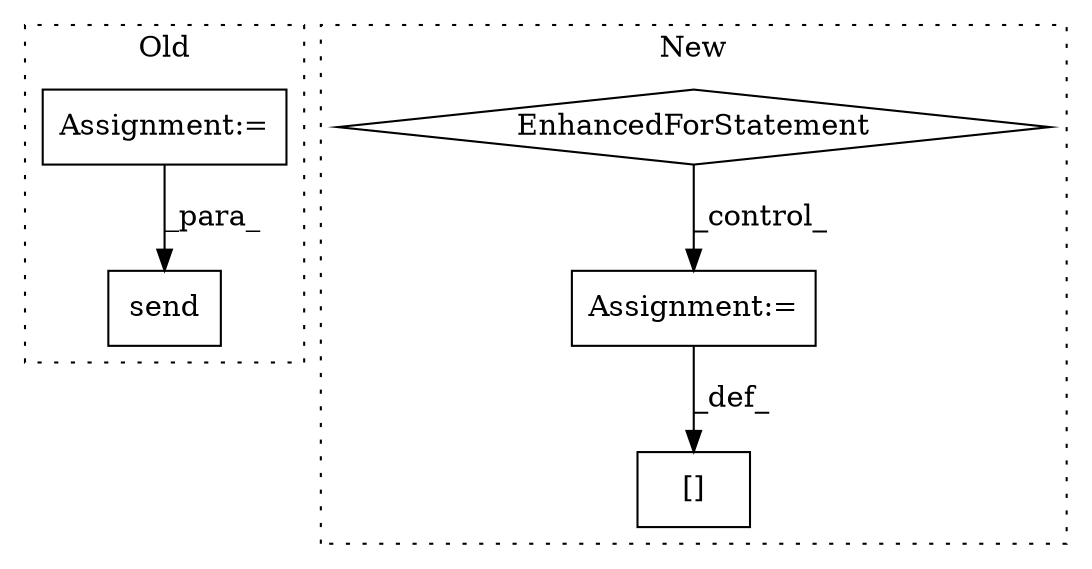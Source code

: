 digraph G {
subgraph cluster0 {
1 [label="send" a="32" s="10340,10355" l="5,1" shape="box"];
3 [label="Assignment:=" a="7" s="10287" l="1" shape="box"];
label = "Old";
style="dotted";
}
subgraph cluster1 {
2 [label="EnhancedForStatement" a="70" s="10527,10619" l="66,2" shape="diamond"];
4 [label="Assignment:=" a="7" s="10829" l="1" shape="box"];
5 [label="[]" a="2" s="10798,10828" l="26,1" shape="box"];
label = "New";
style="dotted";
}
2 -> 4 [label="_control_"];
3 -> 1 [label="_para_"];
4 -> 5 [label="_def_"];
}